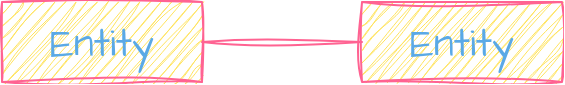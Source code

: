 <mxfile version="21.6.1" type="github">
  <diagram name="페이지-1" id="LqjX61a4NzzyeLhwtiKW">
    <mxGraphModel dx="1050" dy="541" grid="1" gridSize="10" guides="1" tooltips="1" connect="1" arrows="1" fold="1" page="1" pageScale="1" pageWidth="827" pageHeight="1169" math="0" shadow="0">
      <root>
        <mxCell id="0" />
        <mxCell id="1" parent="0" />
        <mxCell id="sbezZ0vjDcKAFP6THF-A-2" value="Entity" style="whiteSpace=wrap;html=1;align=center;sketch=1;hachureGap=4;jiggle=2;curveFitting=1;strokeColor=#FF6392;fontFamily=Architects Daughter;fontSource=https%3A%2F%2Ffonts.googleapis.com%2Fcss%3Ffamily%3DArchitects%2BDaughter;fontSize=20;fontColor=#5AA9E6;fillColor=#FFE45E;" vertex="1" parent="1">
          <mxGeometry x="360" y="360" width="100" height="40" as="geometry" />
        </mxCell>
        <mxCell id="sbezZ0vjDcKAFP6THF-A-3" value="Entity" style="whiteSpace=wrap;html=1;align=center;sketch=1;hachureGap=4;jiggle=2;curveFitting=1;strokeColor=#FF6392;fontFamily=Architects Daughter;fontSource=https%3A%2F%2Ffonts.googleapis.com%2Fcss%3Ffamily%3DArchitects%2BDaughter;fontSize=20;fontColor=#5AA9E6;fillColor=#FFE45E;" vertex="1" parent="1">
          <mxGeometry x="180" y="360" width="100" height="40" as="geometry" />
        </mxCell>
        <mxCell id="sbezZ0vjDcKAFP6THF-A-4" value="" style="endArrow=none;html=1;rounded=0;sketch=1;hachureGap=4;jiggle=2;curveFitting=1;strokeColor=#FF6392;fontFamily=Architects Daughter;fontSource=https%3A%2F%2Ffonts.googleapis.com%2Fcss%3Ffamily%3DArchitects%2BDaughter;fontSize=16;fontColor=#5AA9E6;fillColor=#FFE45E;entryX=0;entryY=0.5;entryDx=0;entryDy=0;" edge="1" parent="1" target="sbezZ0vjDcKAFP6THF-A-2">
          <mxGeometry relative="1" as="geometry">
            <mxPoint x="280" y="380" as="sourcePoint" />
            <mxPoint x="430" y="379.5" as="targetPoint" />
          </mxGeometry>
        </mxCell>
      </root>
    </mxGraphModel>
  </diagram>
</mxfile>
